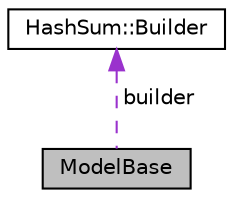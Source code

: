 digraph "ModelBase"
{
  edge [fontname="Helvetica",fontsize="10",labelfontname="Helvetica",labelfontsize="10"];
  node [fontname="Helvetica",fontsize="10",shape=record];
  Node1 [label="ModelBase",height=0.2,width=0.4,color="black", fillcolor="grey75", style="filled", fontcolor="black"];
  Node2 -> Node1 [dir="back",color="darkorchid3",fontsize="10",style="dashed",label=" builder" ,fontname="Helvetica"];
  Node2 [label="HashSum::Builder",height=0.2,width=0.4,color="black", fillcolor="white", style="filled",URL="$class_hash_sum_1_1_builder.html"];
}
